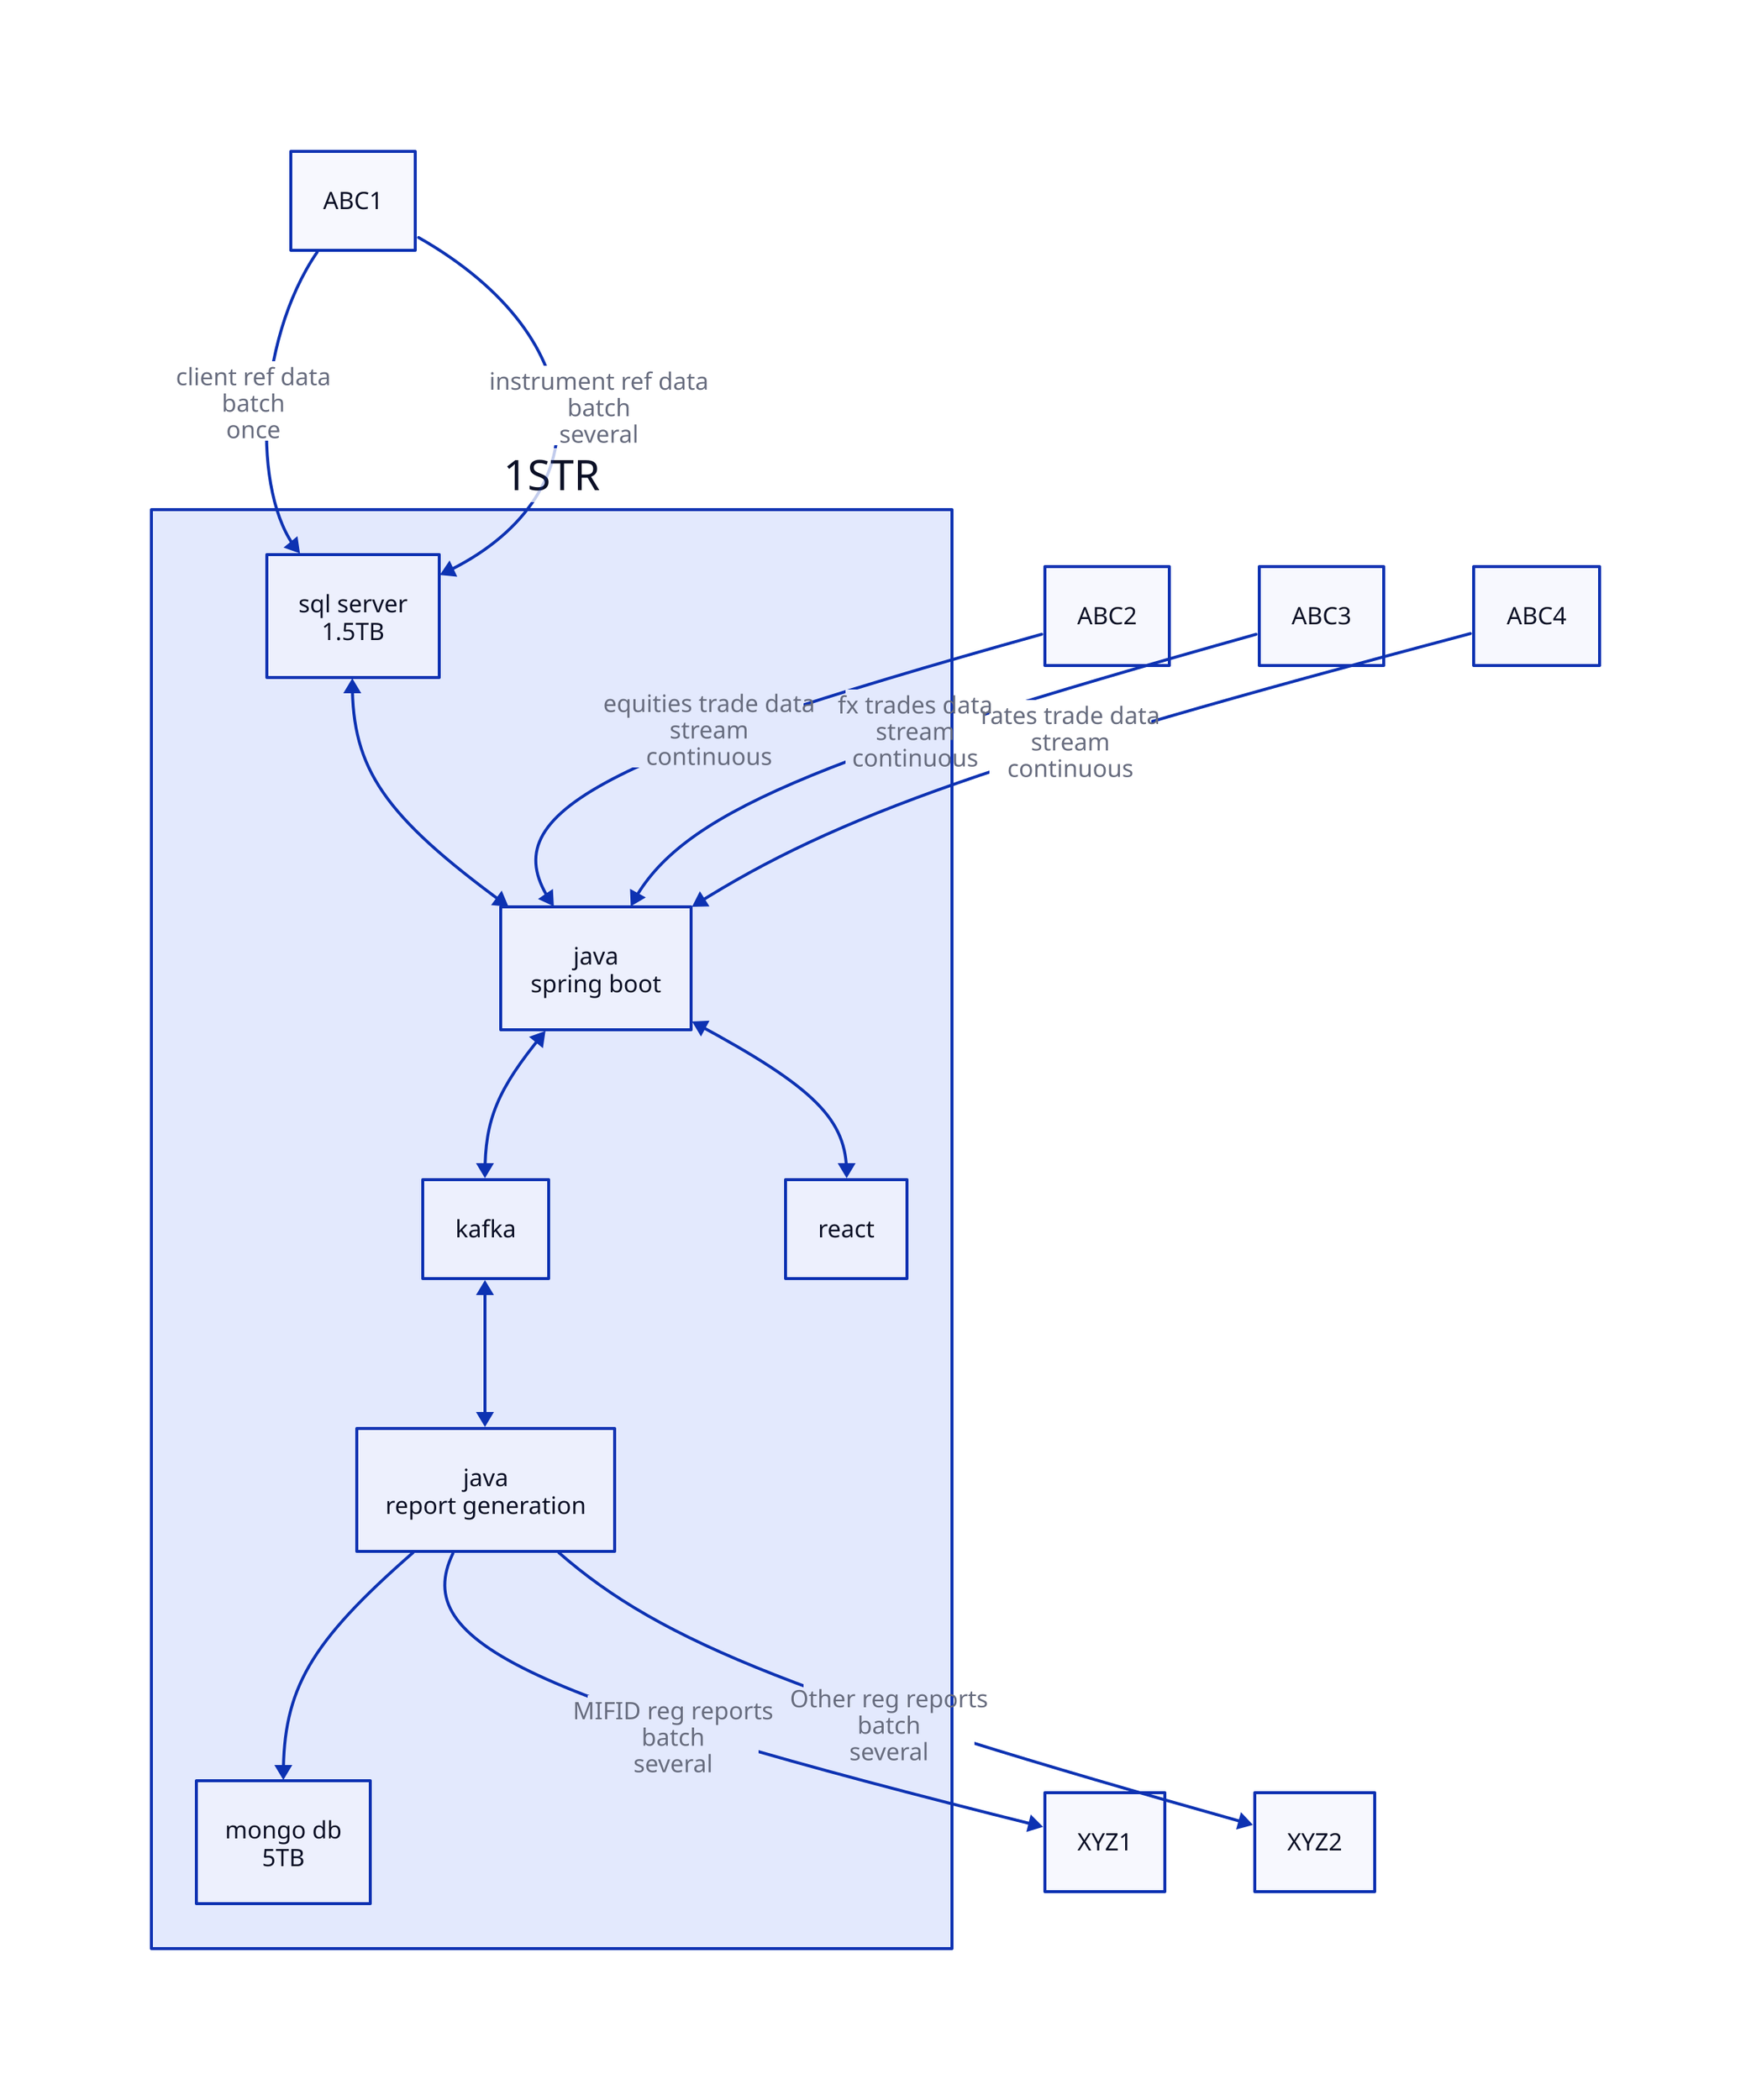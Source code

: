 1STR: {
  db1: sql server\n1.5TB
  db2: mongo db\n5TB
  middle-tier: java\nspring boot
  queue: kafka
  engine: java\nreport generation
  gui: react
  db1 <-> middle-tier
  middle-tier <-> gui
  middle-tier <-> queue
  queue <-> engine
  engine -> db2
}
ABC1 -> 1STR.db1: client ref data\nbatch\nonce
ABC1 -> 1STR.db1: instrument ref data\nbatch\nseveral
ABC2 -> 1STR.middle-tier: equities trade data\nstream\ncontinuous
ABC3 -> 1STR.middle-tier: fx trades data\nstream\ncontinuous
ABC4 -> 1STR.middle-tier: rates trade data\nstream\ncontinuous
1STR.engine -> XYZ1: MIFID reg reports\nbatch\nseveral
1STR.engine -> XYZ2: Other reg reports\nbatch\nseveral
